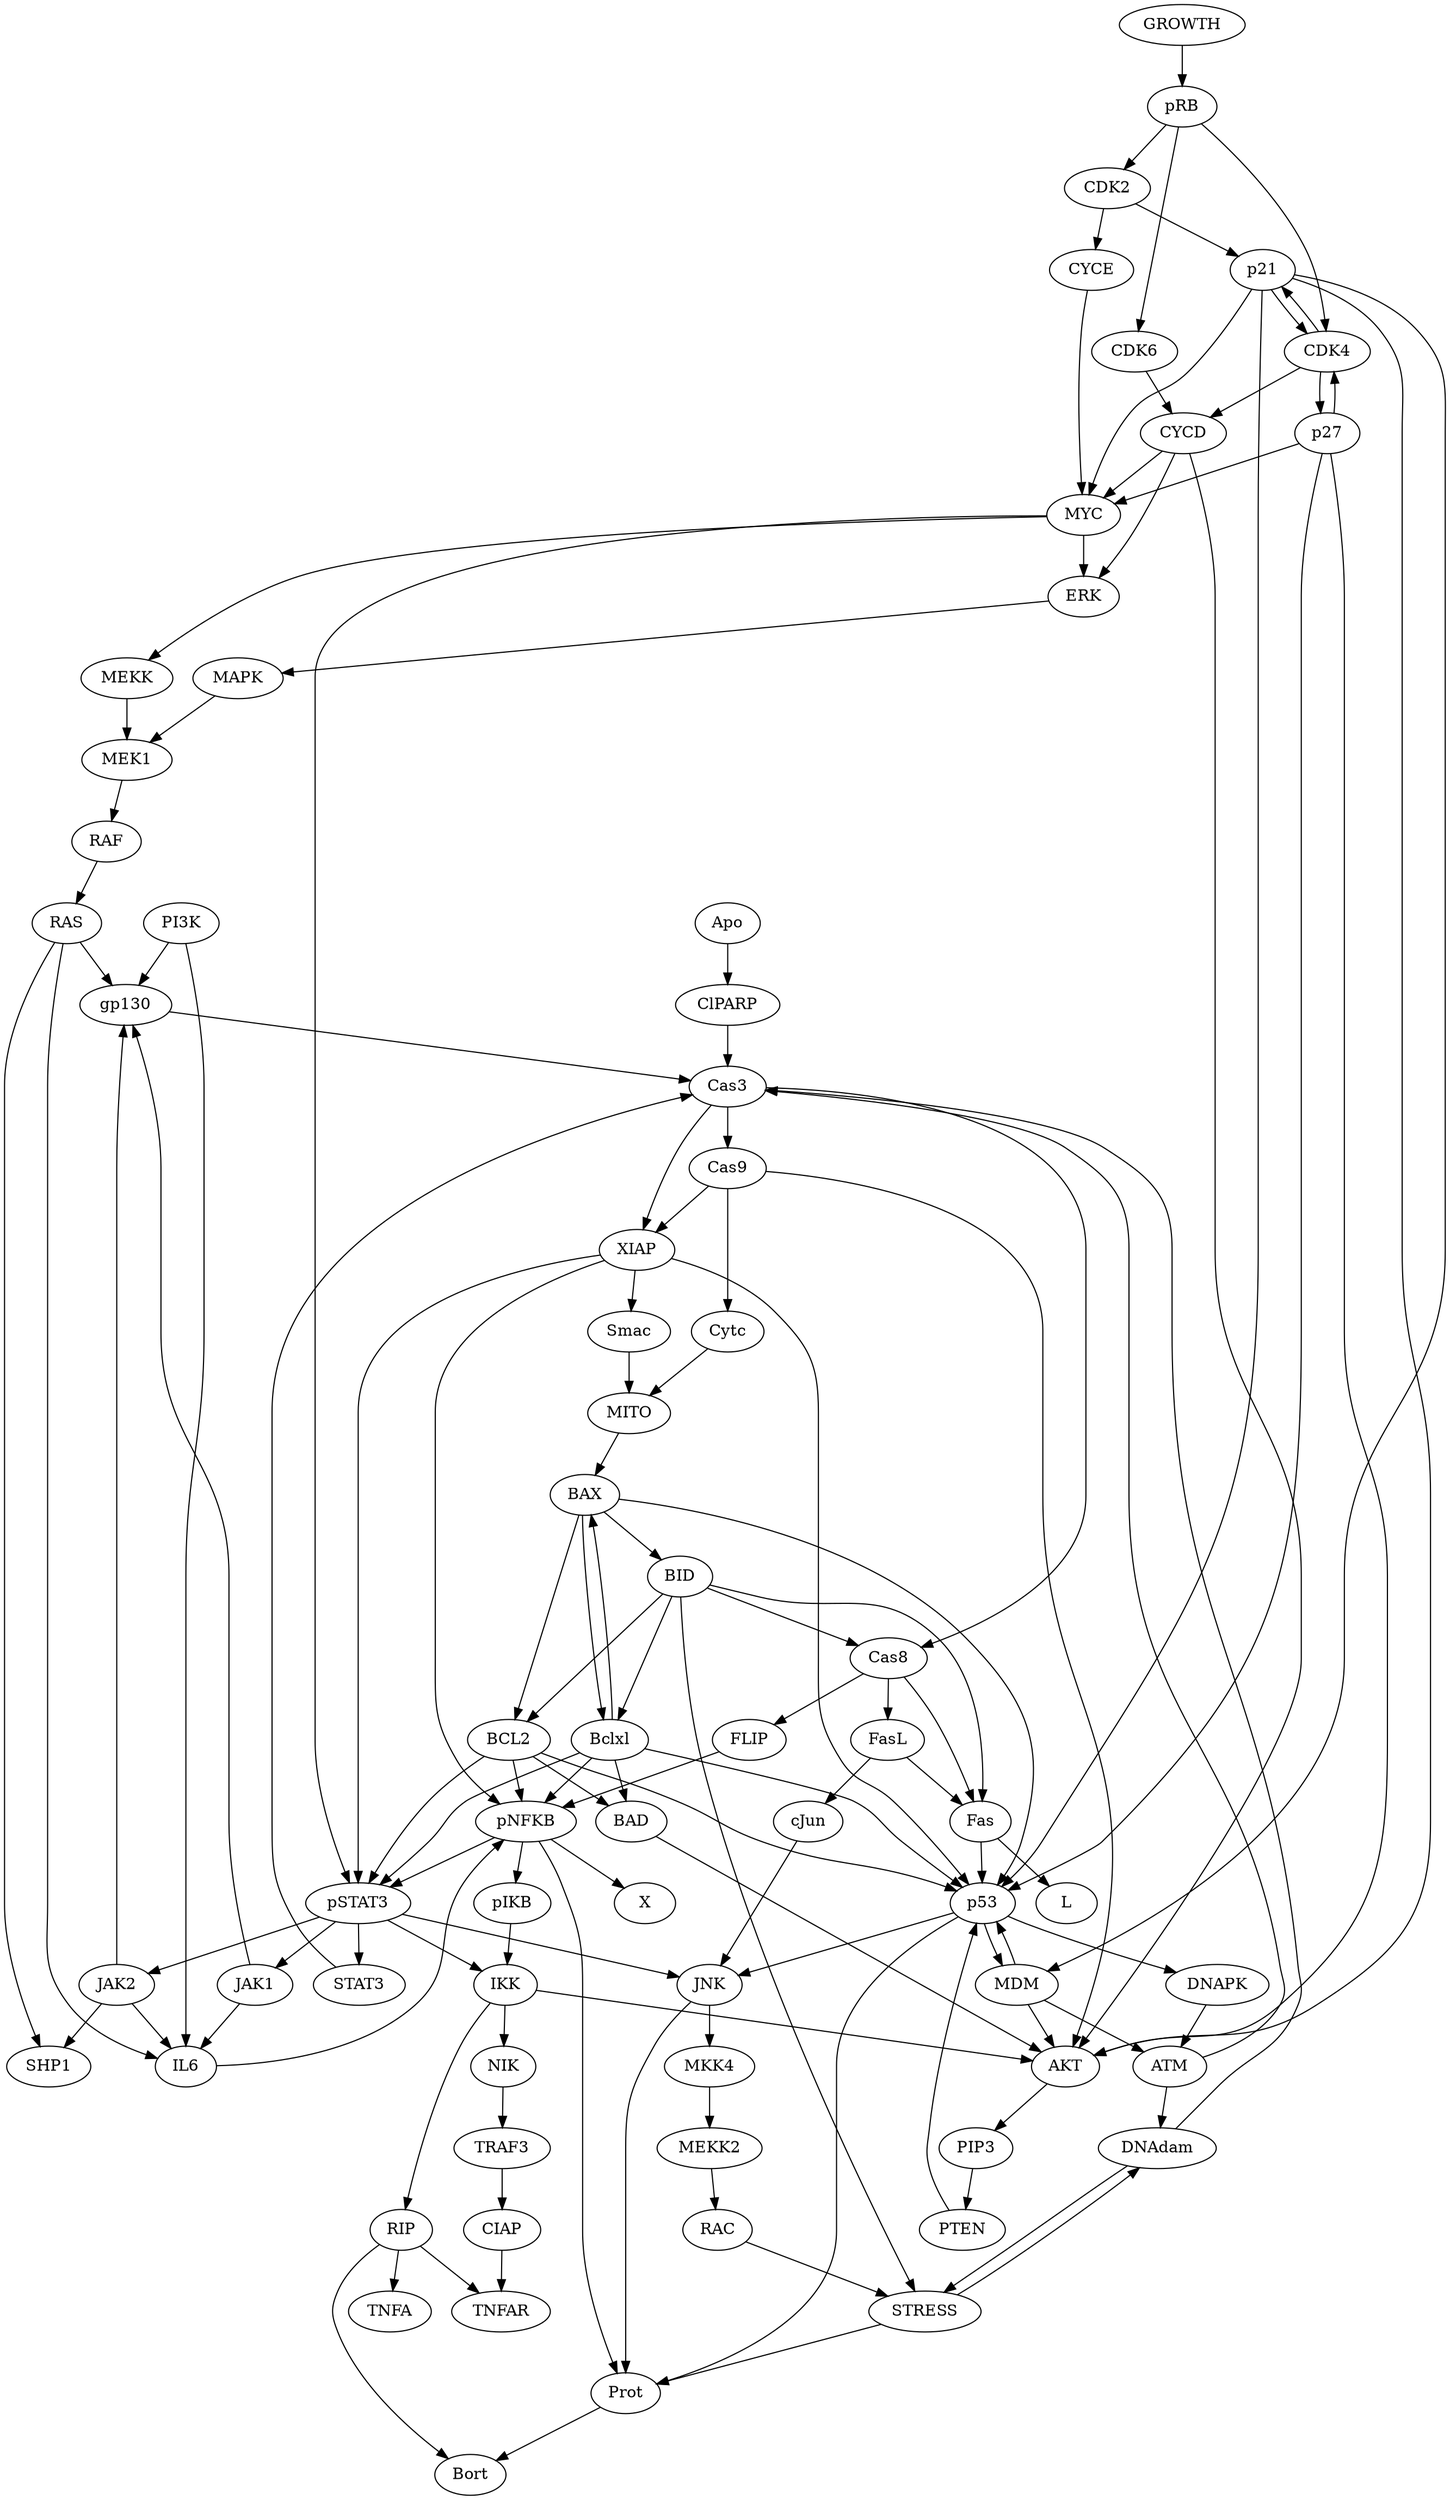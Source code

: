 digraph {
	graph [bb="0,0,1262,2196"];
	node [label="\N"];
	gp130	[height=0.5,
		pos="107,1314",
		width=1.1193];
	Cas3	[height=0.5,
		pos="860,1242",
		width=0.93881];
	gp130 -> Cas3	[pos="e,827.03,1246.1 146.16,1309.4 274.61,1297.4 682.53,1259.5 816.74,1247"];
	Cas8	[height=0.5,
		pos="748,738",
		width=0.93881];
	Cas3 -> Cas8	[pos="e,760.81,754.7 876.81,1226.1 886.5,1216.4 897.77,1202.7 903,1188 912.65,1160.8 936.7,1139.3 901,1008 873.98,908.64 801.67,807.29 \
767.02,762.61"];
	XIAP	[height=0.5,
		pos="752,1098",
		width=0.92075];
	Cas3 -> XIAP	[pos="e,763.27,1114.9 846.61,1224.9 838.01,1214.5 826.69,1200.6 817,1188 800.35,1166.4 782.07,1141.2 769.15,1123.2"];
	Cas9	[height=0.5,
		pos="860,1170",
		width=0.93881];
	Cas3 -> Cas9	[pos="e,860,1188.1 860,1223.7 860,1216 860,1206.7 860,1198.1"];
	DNAdam	[height=0.5,
		pos="847,306",
		width=1.4443];
	DNAdam -> Cas3	[pos="e,884.63,1229.4 861.08,323.5 894.29,363.55 977.19,470.4 1010,576 1069.2,766.66 996,825.35 996,1025 996,1099 996,1099 996,1099 996,\
1158.1 933.88,1202.2 893.6,1224.5"];
	STRESS	[height=0.5,
		pos="666,162",
		width=1.3721];
	DNAdam -> STRESS	[pos="e,682.13,179.17 823.26,289.8 788.53,264.83 724.74,214.98 689.92,185.78"];
	STRESS -> DNAdam	[pos="e,830.73,288.71 689.5,178.03 724.13,202.9 787.98,252.79 822.92,282.09"];
	Prot	[height=0.5,
		pos="518,90",
		width=0.84854];
	STRESS -> Prot	[pos="e,540.99,101.87 637.11,147.34 612.09,135.5 575.94,118.4 550.03,106.15"];
	Fas	[height=0.5,
		pos="827,594",
		width=0.75];
	L	[height=0.5,
		pos="802,522",
		width=0.75];
	Fas -> L	[pos="e,808.06,539.96 821.08,576.41 818.22,568.42 814.73,558.64 811.52,549.64"];
	p53	[height=0.5,
		pos="876,522",
		width=0.79437];
	Fas -> p53	[pos="e,864.82,538.98 837.87,577.46 844.07,568.62 851.96,557.34 858.96,547.34"];
	MDM	[height=0.5,
		pos="1008,450",
		width=1.011];
	p53 -> MDM	[pos="e,981.43,462.37 894.85,508.16 915.05,496.54 947.27,479.39 972.25,466.9"];
	DNAPK	[height=0.5,
		pos="871,450",
		width=1.2638];
	p53 -> DNAPK	[pos="e,872.22,468.1 874.76,503.7 874.21,495.98 873.55,486.71 872.94,478.11"];
	p53 -> Prot	[pos="e,548.83,90.672 855.79,508.93 822.56,487.37 760,438.85 760,379 760,379 760,379 760,233 760,190.33 756.1,172.11 724,144 677.73,103.49 \
604.49,93.257 558.94,91.052"];
	JNK	[height=0.5,
		pos="609,450",
		width=0.79437];
	p53 -> JNK	[pos="e,636.26,455.55 853.78,510.2 848.67,507.96 843.21,505.75 838,504 771.97,481.82 692.17,465.65 646.33,457.34"];
	MEKK	[height=0.5,
		pos="172,1602",
		width=1.1193];
	MEK1	[height=0.5,
		pos="172,1530",
		width=1.1013];
	MEKK -> MEK1	[pos="e,172,1548.1 172,1583.7 172,1576 172,1566.7 172,1558.1"];
	RAF	[height=0.5,
		pos="97,1458",
		width=0.84854];
	MEK1 -> RAF	[pos="e,112.57,1473.5 155.36,1513.5 144.98,1503.8 131.47,1491.2 120.07,1480.5"];
	RIP	[height=0.5,
		pos="379,234",
		width=0.75827];
	Bort	[height=0.5,
		pos="477,18",
		width=0.86659];
	RIP -> Bort	[pos="e,472.27,36.086 391.45,217.94 399.49,207.7 409.76,193.59 417,180 440.91,135.1 459.59,78.571 469.4,45.834"];
	TNFAR	[height=0.5,
		pos="274,162",
		width=1.2096];
	RIP -> TNFAR	[pos="e,295.88,177.59 360.23,220.49 344.72,210.14 322.39,195.26 304.34,183.23"];
	TNFA	[height=0.5,
		pos="372,162",
		width=1.011];
	RIP -> TNFA	[pos="e,373.71,180.1 377.27,215.7 376.5,207.98 375.57,198.71 374.71,190.11"];
	MKK4	[height=0.5,
		pos="595,378",
		width=1.1013];
	MEKK2	[height=0.5,
		pos="592,306",
		width=1.2818];
	MKK4 -> MEKK2	[pos="e,592.73,324.1 594.26,359.7 593.93,351.98 593.53,342.71 593.16,334.11"];
	RAC	[height=0.5,
		pos="600,234",
		width=0.84854];
	MEKK2 -> RAC	[pos="e,598.05,252.1 593.98,287.7 594.86,279.98 595.92,270.71 596.9,262.11"];
	p21	[height=0.5,
		pos="1138,1962",
		width=0.79437];
	p21 -> p53	[pos="e,891.43,537.4 1121.7,1946.8 1111.3,1937 1098.5,1922.9 1091,1908 1072.8,1871.9 1072,1859.4 1072,1819 1072,1819 1072,1819 1072,1169 \
1072,897.03 1045.8,817.65 921,576 915.17,564.72 906.54,553.76 898.39,544.76"];
	MYC	[height=0.5,
		pos="919,1746",
		width=0.9027];
	p21 -> MYC	[pos="e,921.03,1764.1 1115.8,1950.3 1110.6,1948 1105.2,1945.8 1100,1944 1038.9,1922.7 1004.6,1953.9 959,1908 940.41,1889.3 927.95,1815 \
922.36,1774.2"];
	AKT	[height=0.5,
		pos="1129,378",
		width=0.83048];
	p21 -> AKT	[pos="e,1154.3,388.01 1159,1949.6 1194.4,1928.8 1262,1880.9 1262,1819 1262,1819 1262,1819 1262,521 1262,477.81 1252,464.03 1223,432 1206.8,\
414.09 1183.1,400.78 1163.5,391.97"];
	p21 -> MDM	[pos="e,1028.2,465.5 1153.8,1947 1178.6,1923.3 1224,1872.6 1224,1819 1224,1819 1224,1819 1224,1241 1224,1074 1110,1050 1110,883 1110,883 \
1110,883 1110,593 1110,542.23 1066.5,497.18 1036.3,472.05"];
	CDK4	[height=0.5,
		pos="1138,1890",
		width=1.0471];
	p21 -> CDK4	[pos="e,1132.1,1907.8 1132.1,1944.1 1131.3,1936.2 1131.1,1926.7 1131.4,1918"];
	MYC -> MEKK	[pos="e,177.07,1620.2 886.43,1744.2 756.92,1741 282.74,1726.9 226,1692 203.24,1678 188.76,1650.5 180.59,1629.8"];
	ERK	[height=0.5,
		pos="919,1674",
		width=0.86659];
	MYC -> ERK	[pos="e,919,1692.1 919,1727.7 919,1720 919,1710.7 919,1702.1"];
	pSTAT3	[height=0.5,
		pos="256,522",
		width=1.2818];
	MYC -> pSTAT3	[pos="e,252.84,539.98 886.25,1745.2 750.62,1745.3 240,1736.7 240,1603 240,1603 240,1603 240,665 240,624.74 246.43,578.47 251.14,549.98"];
	PIP3	[height=0.5,
		pos="1050,306",
		width=0.9027];
	AKT -> PIP3	[pos="e,1066.6,321.73 1112.6,362.5 1101.6,352.71 1086.8,339.61 1074.4,328.6"];
	MDM -> p53	[pos="e,899.2,511.27 987.13,465 965.92,477.1 933.08,494.53 908.5,506.71"];
	MDM -> AKT	[pos="e,1108,391.17 1030.8,435.83 1050.1,424.66 1078,408.53 1099.1,396.31"];
	ATM	[height=0.5,
		pos="994,378",
		width=0.9027];
	MDM -> ATM	[pos="e,997.46,396.28 1004.6,432.05 1003.1,424.35 1001.2,415.03 999.47,406.36"];
	CDK4 -> p21	[pos="e,1143.9,1944.1 1143.9,1907.8 1144.7,1915.6 1144.9,1925.1 1144.6,1933.8"];
	CYCD	[height=0.5,
		pos="1006,1818",
		width=1.0471];
	CDK4 -> CYCD	[pos="e,1030.5,1832 1113.8,1876.2 1093,1865.1 1062.8,1849.1 1039.6,1836.8"];
	p27	[height=0.5,
		pos="1138,1818",
		width=0.79437];
	CDK4 -> p27	[pos="e,1132.1,1835.8 1132.1,1872.1 1131.3,1864.2 1131.1,1854.7 1131.4,1846"];
	BAX	[height=0.5,
		pos="633,882",
		width=0.84854];
	BAX -> p53	[pos="e,875.92,540.12 657.21,870.74 696.23,853.01 773,812.96 816,756 863.3,693.35 873.49,597.11 875.56,550.37"];
	BID	[height=0.5,
		pos="670,810",
		width=0.79437];
	BAX -> BID	[pos="e,661.29,827.47 641.77,864.41 646.19,856.04 651.65,845.71 656.59,836.37"];
	Bclxl	[height=0.5,
		pos="451,666",
		width=0.93881];
	BAX -> Bclxl	[pos="e,461.04,683.26 616.86,866.29 582.15,830.01 501.87,735.94 467.16,691.26"];
	BCL2	[height=0.5,
		pos="539,666",
		width=1.011];
	BAX -> BCL2	[pos="e,546.34,683.71 625.62,864.21 609.29,827.02 569.96,737.48 550.42,692.99"];
	BID -> STRESS	[pos="e,666,180.05 669.73,791.8 668.82,733.71 666,539.51 666,379 666,379 666,379 666,305 666,265 666,218.65 666,190.08"];
	BID -> Fas	[pos="e,828.13,612.37 697.12,804.16 724.67,797.84 766.66,784.07 791,756 823.65,718.35 828.55,657.5 828.34,622.39"];
	BID -> Bclxl	[pos="e,471.66,680.4 650.57,796.4 612,771.39 525.6,715.37 480.17,685.92"];
	BID -> BCL2	[pos="e,561.01,680.61 661.26,792.71 650.69,773.91 631.6,742.66 610,720 597.99,707.39 582.71,695.57 569.41,686.31"];
	BID -> Cas8	[pos="e,731.43,753.87 685.78,794.83 696.67,785.07 711.34,771.9 723.7,760.8"];
	Bclxl -> p53	[pos="e,854.31,534.02 468.11,650.14 496.97,625.11 552.43,577.14 555,576 670.92,524.63 715.92,574.26 838,540 840.29,539.36 842.62,538.6 \
844.94,537.77"];
	Bclxl -> BAX	[pos="e,623.09,864.92 467.26,681.83 502.09,718.27 582.42,812.4 617,856.95"];
	Bclxl -> pSTAT3	[pos="e,268.46,539.52 423.45,655.15 399.99,646.02 366.06,630.99 340,612 314.72,593.58 290.74,566.91 274.92,547.57"];
	BAD	[height=0.5,
		pos="595,594",
		width=0.86659];
	Bclxl -> BAD	[pos="e,571.77,606.29 475.1,653.28 499.06,641.64 535.97,623.69 562.51,610.79"];
	pNFKB	[height=0.5,
		pos="426,594",
		width=1.2277];
	Bclxl -> pNFKB	[pos="e,432.17,612.28 444.95,648.05 442.13,640.18 438.72,630.62 435.57,621.79"];
	BCL2 -> p53	[pos="e,854.97,534.53 566.52,654.1 572.55,651.92 578.95,649.76 585,648 658.33,626.71 685.44,647.58 753,612 773.58,601.16 772.59,590.23 \
791,576 808.42,562.54 829.39,549.44 846.14,539.62"];
	BCL2 -> pSTAT3	[pos="e,279.89,537.55 511.03,654.08 505.41,651.99 499.54,649.87 494,648 440.83,630.07 421.59,640.06 373,612 352.85,600.36 353.17,590.53 \
335,576 320.37,564.3 303.19,552.56 288.59,543.11"];
	BCL2 -> BAD	[pos="e,582.34,610.82 551.71,649.12 558.87,640.17 567.95,628.81 575.95,618.81"];
	BCL2 -> pNFKB	[pos="e,449.28,609.42 517.21,651.5 500.38,641.08 476.84,626.49 457.89,614.75"];
	TRAF3	[height=0.5,
		pos="303,306",
		width=1.1735];
	CIAP	[height=0.5,
		pos="283,234",
		width=0.93881];
	TRAF3 -> CIAP	[pos="e,287.94,252.28 298.16,288.05 295.93,280.26 293.23,270.82 290.74,262.08"];
	CIAP -> TNFAR	[pos="e,276.2,180.1 280.78,215.7 279.78,207.98 278.59,198.71 277.49,190.11"];
	CYCD -> MYC	[pos="e,936.83,1761.3 987.55,1802.2 975.16,1792.2 958.65,1778.9 944.94,1767.9"];
	CYCD -> AKT	[pos="e,1140,394.78 1011.5,1800.2 1019.7,1773.8 1034,1721 1034,1675 1034,1675 1034,1675 1034,1313 1034,1140.1 1186,1127.9 1186,955 1186,\
955 1186,955 1186,521 1186,477.09 1162.2,430.67 1145.4,403.3"];
	CYCD -> ERK	[pos="e,932.35,1690.7 998.39,1800.1 989.9,1781.8 975.34,1752 960,1728 953.65,1718 945.88,1707.6 938.83,1698.7"];
	MAPK	[height=0.5,
		pos="614,1602",
		width=1.1013];
	ERK -> MAPK	[pos="e,648.47,1610.9 890.58,1666.5 837.35,1654.3 722.26,1627.8 658.6,1613.2"];
	STAT3	[height=0.5,
		pos="522,450",
		width=1.1193];
	pSTAT3 -> STAT3	[pos="e,487.93,459.96 293.27,511.19 341.79,498.42 426.48,476.14 478.08,462.56"];
	pSTAT3 -> JNK	[pos="e,587.27,461.88 296.71,513.38 312.96,510.38 331.85,506.96 349,504 447.5,487.01 475.24,496.65 571,468 573.28,467.32 575.6,466.53 \
577.91,465.68"];
	JAK2	[height=0.5,
		pos="99,450",
		width=0.92075];
	pSTAT3 -> JAK2	[pos="e,123.87,462.09 226.84,508 200.34,496.18 161.24,478.75 133.26,466.28"];
	JAK1	[height=0.5,
		pos="221,450",
		width=0.92075];
	pSTAT3 -> JAK1	[pos="e,229.39,467.79 247.53,504.05 243.44,495.89 238.46,485.91 233.91,476.82"];
	IKK	[height=0.5,
		pos="386,450",
		width=0.77632];
	pSTAT3 -> IKK	[pos="e,365.19,462.21 281.99,507 303.39,495.48 333.73,479.14 356.13,467.09"];
	BAD -> AKT	[pos="e,1118.2,395.11 623.43,586.33 638.18,582.99 656.51,579.03 673,576 845.7,544.32 915.49,577.17 1053,468 1076.5,449.38 1098.1,422.69 \
1112.2,403.4"];
	pNFKB -> pSTAT3	[pos="e,286.56,535.58 396,580.65 368.22,569.21 326.7,552.11 296.09,539.51"];
	pNFKB -> Prot	[pos="e,514.89,107.99 429.11,576.01 442.64,502.2 496.38,208.99 513.04,118.05"];
	pIKB	[height=0.5,
		pos="392,522",
		width=0.93881];
	pNFKB -> pIKB	[pos="e,400.15,539.79 417.77,576.05 413.8,567.89 408.96,557.91 404.54,548.82"];
	X	[height=0.5,
		pos="509,522",
		width=0.75];
	pNFKB -> X	[pos="e,492.87,536.6 444.42,577.46 456.44,567.32 472.26,553.99 485.23,543.05"];
	RAS	[height=0.5,
		pos="60,1386",
		width=0.84854];
	RAF -> RAS	[pos="e,68.706,1403.5 88.232,1440.4 83.808,1432 78.347,1421.7 73.41,1412.4"];
	RAS -> gp130	[pos="e,95.722,1331.8 70.665,1369.1 76.388,1360.6 83.576,1349.9 90.046,1340.3"];
	IL6	[height=0.5,
		pos="160,378",
		width=0.75];
	RAS -> IL6	[pos="e,134.76,385.26 55.654,1368.1 49.242,1341.6 38,1288.7 38,1243 38,1243 38,1243 38,521 38,480.55 32.427,464.13 57,432 73.816,410.01 \
102.32,396.35 125.09,388.41"];
	SHP1	[height=0.5,
		pos="39,378",
		width=1.0291];
	RAS -> SHP1	[pos="e,31.295,395.64 47.152,1369.1 39.501,1359 30.121,1345.3 24,1332 6.9203,1294.8 0,1284 0,1243 0,1243 0,1243 0,521 0,479.33 15.808,\
433.16 27.295,405.11"];
	Cas8 -> Fas	[pos="e,820.77,611.59 761.24,720.91 769.27,710.71 779.4,697.02 787,684 798.89,663.63 809.68,639.1 817.05,620.95"];
	FLIP	[height=0.5,
		pos="626,666",
		width=0.9027];
	Cas8 -> FLIP	[pos="e,647.93,679.58 725.91,724.32 706.56,713.22 678.25,696.98 656.7,684.62"];
	FasL	[height=0.5,
		pos="746,666",
		width=0.9027];
	Cas8 -> FasL	[pos="e,746.49,684.1 747.51,719.7 747.29,711.98 747.02,702.71 746.77,694.11"];
	XIAP -> p53	[pos="e,884.69,539.53 764.35,1081.1 803.15,1030.3 920,872.47 920,811 920,811 920,811 920,665 920,622.75 902.01,576.47 889.03,548.59"];
	XIAP -> pSTAT3	[pos="e,260.45,540.35 718.98,1095.3 641.99,1090.9 453.06,1077 400,1044 310.15,988.09 278,750.32 278,739 278,739 278,739 278,665 278,624.74 \
269.26,578.81 262.79,550.36"];
	XIAP -> pNFKB	[pos="e,418.57,612.03 720.1,1092.7 625.66,1078.9 354,1032.6 354,955 354,955 354,955 354,881 354,782.8 394.41,671.22 414.68,621.42"];
	Smac	[height=0.5,
		pos="736,1026",
		width=1.011];
	XIAP -> Smac	[pos="e,739.95,1044.3 748.13,1080.1 746.35,1072.3 744.19,1062.8 742.19,1054.1"];
	Cas9 -> AKT	[pos="e,1123.3,395.71 865.74,1152.1 900.04,1051.4 1077.7,529.67 1120,405.53"];
	Cas9 -> XIAP	[pos="e,772.49,1112.3 839.43,1155.7 822.92,1145 799.52,1129.8 781.09,1117.9"];
	Cytc	[height=0.5,
		pos="860,1026",
		width=0.88464];
	Cas9 -> Cytc	[pos="e,860,1044.2 860,1151.9 860,1127.7 860,1083.2 860,1054.4"];
	FLIP -> pNFKB	[pos="e,459.8,605.68 600.78,654.5 595.27,652.29 589.46,650.02 584,648 545.68,633.83 501.56,619.17 469.69,608.87"];
	STAT3 -> Cas3	[pos="e,826.19,1240.1 532.27,467.44 542.23,485.58 554.55,515.46 545,540 544.97,540.08 479.07,611.95 479,612 450.81,633.39 432.17,622.17 \
408,648 307.32,755.59 278,805.64 278,953 278,1099 278,1099 278,1099 278,1209.7 680.72,1234.5 816.16,1239.7"];
	PTEN	[height=0.5,
		pos="990,234",
		width=1.0471];
	PIP3 -> PTEN	[pos="e,1003.7,250.98 1036.7,289.46 1028.9,280.44 1019,268.88 1010.3,258.73"];
	DNAPK -> ATM	[pos="e,972.03,391.5 895.89,434.83 915.34,423.77 942.46,408.33 963.26,396.5"];
	Prot -> Bort	[pos="e,486.74,35.633 508.49,72.765 503.54,64.317 497.38,53.799 491.83,44.312"];
	JNK -> MKK4	[pos="e,598.46,396.28 605.61,432.05 604.07,424.35 602.21,415.03 600.47,406.36"];
	JNK -> Prot	[pos="e,518,108.05 589.35,436.88 575.41,427.35 557.26,412.89 546,396 523,361.5 518,348.47 518,307 518,307 518,307 518,233 518,193 518,\
146.65 518,118.08"];
	CDK6	[height=0.5,
		pos="1006,1890",
		width=1.0471];
	CDK6 -> CYCD	[pos="e,1006,1836.1 1006,1871.7 1006,1864 1006,1854.7 1006,1846.1"];
	ClPARP	[height=0.5,
		pos="860,1314",
		width=1.2818];
	ClPARP -> Cas3	[pos="e,860,1260.1 860,1295.7 860,1288 860,1278.7 860,1270.1"];
	p27 -> p53	[pos="e,901.41,530.68 1132.5,1800.2 1124.3,1773.8 1110,1721 1110,1675 1110,1675 1110,1675 1110,1097 1110,1037.1 1008.8,623.21 972,576 \
956.53,556.18 931.47,542.7 910.83,534.3"];
	p27 -> MYC	[pos="e,946.57,1755.8 1112.9,1809 1074.4,1796.7 1000.8,1773.1 956.17,1758.9"];
	p27 -> AKT	[pos="e,1151.1,390.23 1147.5,1800.6 1161.5,1774.7 1186,1722.6 1186,1675 1186,1675 1186,1675 1186,1241 1186,1144.4 1224,1123.6 1224,1027 \
1224,1027 1224,1027 1224,521 1224,480.03 1223,465.89 1200,432 1189.9,417.07 1174.1,404.7 1160,395.67"];
	p27 -> CDK4	[pos="e,1143.9,1872.1 1143.9,1835.8 1144.7,1843.6 1144.9,1853.1 1144.6,1861.8"];
	JAK2 -> gp130	[pos="e,105.42,1296 99,468.05 99,494.71 99,547.89 99,593 99,1171 99,1171 99,1171 99,1211.1 102.21,1257.4 104.57,1285.9"];
	JAK2 -> IL6	[pos="e,146.92,394.01 112.54,433.46 120.71,424.09 131.25,411.99 140.33,401.57"];
	JAK2 -> SHP1	[pos="e,52.695,394.98 85.684,433.46 77.947,424.44 68.04,412.88 59.344,402.73"];
	JAK1 -> gp130	[pos="e,113.14,1296.1 213.29,467.64 201.93,493.76 182,546.21 182,593 182,955 182,955 182,955 182,1081.4 136.66,1227.7 116.48,1286.5"];
	JAK1 -> IL6	[pos="e,173.08,394.01 207.46,433.46 199.29,424.09 188.75,411.99 179.67,401.57"];
	IKK -> RIP	[pos="e,379.56,252.23 385.44,431.85 384.23,394.83 381.36,307.18 379.9,262.39"];
	IKK -> AKT	[pos="e,1101.2,384.9 412.13,442.98 429.33,439.24 452.39,434.66 473,432 721.23,399.93 786.55,426.32 1035,396 1053.5,393.74 1074,390.18 \
1091,386.89"];
	NIK	[height=0.5,
		pos="319,378",
		width=0.79437];
	IKK -> NIK	[pos="e,333.19,393.82 371.79,434.15 362.64,424.6 350.58,411.99 340.3,401.25"];
	MITO	[height=0.5,
		pos="736,954",
		width=1.011];
	MITO -> BAX	[pos="e,652.42,896.2 715.16,938.83 699.54,928.22 678.01,913.59 660.9,901.96"];
	PI3K	[height=0.5,
		pos="169,1386",
		width=0.92075];
	PI3K -> gp130	[pos="e,121.15,1331 155.24,1369.5 147.25,1360.4 137.01,1348.9 128.02,1338.7"];
	PI3K -> IL6	[pos="e,157.84,396.17 170.19,1368 171.93,1341.3 175,1288.2 175,1243 175,1243 175,1243 175,1169 175,1072.9 144,1051.1 144,955 144,955 144,\
955 144,593 144,525.77 151.95,446.99 156.64,406.34"];
	IL6 -> pNFKB	[pos="e,401.74,578.9 183.34,387.67 205.38,396.58 238.58,411.98 263,432 310.45,470.9 304.13,498.15 349,540 362.37,552.47 378.88,564.22 \
393.17,573.48"];
	PTEN -> p53	[pos="e,855.77,509.26 975.66,250.71 934.93,295.42 821.21,420.82 817,432 811.36,446.97 810.48,453.39 817,468 823.36,482.27 835.67,494.3 \
847.41,503.27"];
	MAPK -> MEK1	[pos="e,208.82,1536.8 577.08,1595.2 496.94,1582.5 307.22,1552.4 218.83,1538.4"];
	CDK2	[height=0.5,
		pos="1092,2034",
		width=1.0471];
	CDK2 -> p21	[pos="e,1127.5,1979 1102.9,2016.4 1108.6,2007.7 1115.7,1997 1122,1987.4"];
	CYCE	[height=0.5,
		pos="1054,1962",
		width=1.0291];
	CDK2 -> CYCE	[pos="e,1062.9,1979.5 1083,2016.4 1078.5,2008 1072.8,1997.7 1067.8,1988.4"];
	CYCE -> MYC	[pos="e,914.32,1763.9 1018.5,1956.7 988.43,1951.1 947.04,1938 926,1908 898.08,1868.1 904.88,1808.1 912.1,1773.7"];
	FasL -> Fas	[pos="e,811.06,608.77 762.78,650.5 774.53,640.35 790.38,626.65 803.39,615.4"];
	cJun	[height=0.5,
		pos="713,594",
		width=0.84854];
	FasL -> cJun	[pos="e,720.76,611.47 738.18,648.41 734.28,640.13 729.46,629.92 725.1,620.66"];
	cJun -> JNK	[pos="e,620.58,466.81 701.47,577.26 683.36,552.52 648.09,504.37 626.73,475.2"];
	Cytc -> MITO	[pos="e,759.35,968.18 838.12,1012.6 818.77,1001.7 790.29,985.65 768.32,973.25"];
	NIK -> TRAF3	[pos="e,306.95,324.28 315.13,360.05 313.35,352.26 311.19,342.82 309.19,334.08"];
	RAC -> STRESS	[pos="e,650.79,179.13 614.32,217.81 622.9,208.71 633.99,196.95 643.7,186.65"];
	Smac -> MITO	[pos="e,736,972.1 736,1007.7 736,999.98 736,990.71 736,982.11"];
	pIKB -> IKK	[pos="e,387.47,468.1 390.52,503.7 389.86,495.98 389.06,486.71 388.32,478.11"];
	Apo	[height=0.5,
		pos="860,1386",
		width=0.79437];
	Apo -> ClPARP	[pos="e,860,1332.1 860,1367.7 860,1360 860,1350.7 860,1342.1"];
	ATM -> Cas3	[pos="e,892.8,1237 1010.8,393.59 1022.7,404.09 1039.1,418.69 1053,432 1085.5,463.03 1101.6,465.02 1124,504 1144.4,539.53 1148,552.03 1148,\
593 1148,883 1148,883 1148,883 1148,1031.8 1119.6,1087.4 1010,1188 980.35,1215.2 935.85,1228.6 903.02,1235.1"];
	ATM -> DNAdam	[pos="e,876.25,320.93 970.05,365.6 947.13,354.68 912.17,338.03 885.36,325.27"];
	pRB	[height=0.5,
		pos="1092,2106",
		width=0.84854];
	pRB -> CDK4	[pos="e,1153.3,1906.7 1107.2,2090.2 1128.3,2068.5 1165,2025.5 1176,1980 1179.8,1964.4 1180.9,1959.2 1176,1944 1172.6,1933.5 1166.3,1923.3 \
1159.8,1914.7"];
	pRB -> CDK6	[pos="e,1004.1,1908 1076.9,2090.2 1056,2068.4 1019.5,2025.4 1008,1980 1002.8,1959.7 1002.6,1935.9 1003.5,1918.1"];
	pRB -> CDK2	[pos="e,1092,2052.1 1092,2087.7 1092,2080 1092,2070.7 1092,2062.1"];
	GROWTH	[height=0.5,
		pos="1092,2178",
		width=1.5346];
	GROWTH -> pRB	[pos="e,1092,2124.1 1092,2159.7 1092,2152 1092,2142.7 1092,2134.1"];
}
